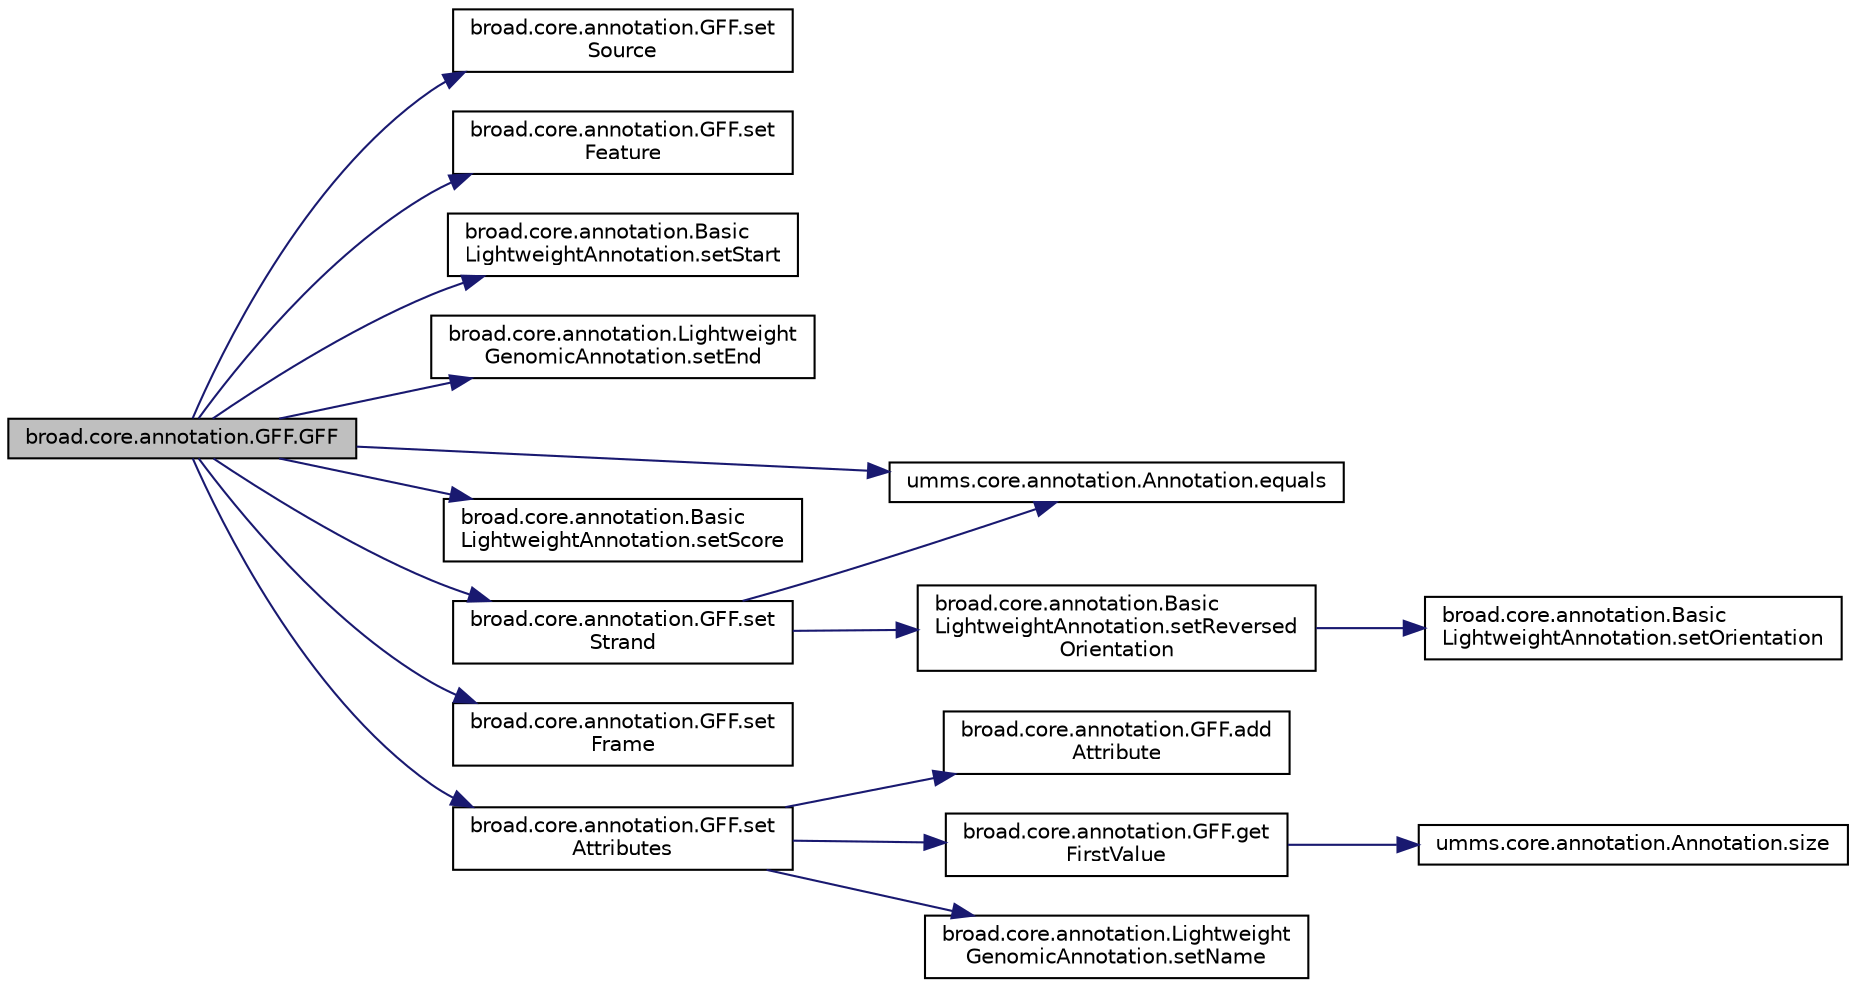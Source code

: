 digraph "broad.core.annotation.GFF.GFF"
{
  edge [fontname="Helvetica",fontsize="10",labelfontname="Helvetica",labelfontsize="10"];
  node [fontname="Helvetica",fontsize="10",shape=record];
  rankdir="LR";
  Node1 [label="broad.core.annotation.GFF.GFF",height=0.2,width=0.4,color="black", fillcolor="grey75", style="filled" fontcolor="black"];
  Node1 -> Node2 [color="midnightblue",fontsize="10",style="solid",fontname="Helvetica"];
  Node2 [label="broad.core.annotation.GFF.set\lSource",height=0.2,width=0.4,color="black", fillcolor="white", style="filled",URL="$classbroad_1_1core_1_1annotation_1_1_g_f_f.html#add3d2dedb1d2dd60bc151c7a8ae3dd99"];
  Node1 -> Node3 [color="midnightblue",fontsize="10",style="solid",fontname="Helvetica"];
  Node3 [label="broad.core.annotation.GFF.set\lFeature",height=0.2,width=0.4,color="black", fillcolor="white", style="filled",URL="$classbroad_1_1core_1_1annotation_1_1_g_f_f.html#af47cdf69076679c5c3ef472a2f233f7f"];
  Node1 -> Node4 [color="midnightblue",fontsize="10",style="solid",fontname="Helvetica"];
  Node4 [label="broad.core.annotation.Basic\lLightweightAnnotation.setStart",height=0.2,width=0.4,color="black", fillcolor="white", style="filled",URL="$classbroad_1_1core_1_1annotation_1_1_basic_lightweight_annotation.html#a3f55da6f6c2d257caac12fd7c8ca3770"];
  Node1 -> Node5 [color="midnightblue",fontsize="10",style="solid",fontname="Helvetica"];
  Node5 [label="broad.core.annotation.Lightweight\lGenomicAnnotation.setEnd",height=0.2,width=0.4,color="black", fillcolor="white", style="filled",URL="$interfacebroad_1_1core_1_1annotation_1_1_lightweight_genomic_annotation.html#afa510429319c0efc147c5da446cab166"];
  Node1 -> Node6 [color="midnightblue",fontsize="10",style="solid",fontname="Helvetica"];
  Node6 [label="umms.core.annotation.Annotation.equals",height=0.2,width=0.4,color="black", fillcolor="white", style="filled",URL="$interfaceumms_1_1core_1_1annotation_1_1_annotation.html#a0515e1f20b4e9e913b4f7f329a6c11ad"];
  Node1 -> Node7 [color="midnightblue",fontsize="10",style="solid",fontname="Helvetica"];
  Node7 [label="broad.core.annotation.Basic\lLightweightAnnotation.setScore",height=0.2,width=0.4,color="black", fillcolor="white", style="filled",URL="$classbroad_1_1core_1_1annotation_1_1_basic_lightweight_annotation.html#aeb06d309e53ec158338164b8945b9949"];
  Node1 -> Node8 [color="midnightblue",fontsize="10",style="solid",fontname="Helvetica"];
  Node8 [label="broad.core.annotation.GFF.set\lStrand",height=0.2,width=0.4,color="black", fillcolor="white", style="filled",URL="$classbroad_1_1core_1_1annotation_1_1_g_f_f.html#a0b8578bb9313ad95e4affd612318bc15"];
  Node8 -> Node9 [color="midnightblue",fontsize="10",style="solid",fontname="Helvetica"];
  Node9 [label="broad.core.annotation.Basic\lLightweightAnnotation.setReversed\lOrientation",height=0.2,width=0.4,color="black", fillcolor="white", style="filled",URL="$classbroad_1_1core_1_1annotation_1_1_basic_lightweight_annotation.html#a3db34c03b25ad0e5b0a7165e9c00b936"];
  Node9 -> Node10 [color="midnightblue",fontsize="10",style="solid",fontname="Helvetica"];
  Node10 [label="broad.core.annotation.Basic\lLightweightAnnotation.setOrientation",height=0.2,width=0.4,color="black", fillcolor="white", style="filled",URL="$classbroad_1_1core_1_1annotation_1_1_basic_lightweight_annotation.html#a4fc2bd00d303328100e8bd20d2c6dd49"];
  Node8 -> Node6 [color="midnightblue",fontsize="10",style="solid",fontname="Helvetica"];
  Node1 -> Node11 [color="midnightblue",fontsize="10",style="solid",fontname="Helvetica"];
  Node11 [label="broad.core.annotation.GFF.set\lFrame",height=0.2,width=0.4,color="black", fillcolor="white", style="filled",URL="$classbroad_1_1core_1_1annotation_1_1_g_f_f.html#a8ce81e663aa0881438758e50d4bdfc79"];
  Node1 -> Node12 [color="midnightblue",fontsize="10",style="solid",fontname="Helvetica"];
  Node12 [label="broad.core.annotation.GFF.set\lAttributes",height=0.2,width=0.4,color="black", fillcolor="white", style="filled",URL="$classbroad_1_1core_1_1annotation_1_1_g_f_f.html#a896fe7c925e9513bd06cde675fdfa617"];
  Node12 -> Node13 [color="midnightblue",fontsize="10",style="solid",fontname="Helvetica"];
  Node13 [label="broad.core.annotation.GFF.add\lAttribute",height=0.2,width=0.4,color="black", fillcolor="white", style="filled",URL="$classbroad_1_1core_1_1annotation_1_1_g_f_f.html#a5073512ebf4bc0d66b492dcd5c331307"];
  Node12 -> Node14 [color="midnightblue",fontsize="10",style="solid",fontname="Helvetica"];
  Node14 [label="broad.core.annotation.GFF.get\lFirstValue",height=0.2,width=0.4,color="black", fillcolor="white", style="filled",URL="$classbroad_1_1core_1_1annotation_1_1_g_f_f.html#a4bbeab1dc47ec4c302cfc3aca1fe9c53"];
  Node14 -> Node15 [color="midnightblue",fontsize="10",style="solid",fontname="Helvetica"];
  Node15 [label="umms.core.annotation.Annotation.size",height=0.2,width=0.4,color="black", fillcolor="white", style="filled",URL="$interfaceumms_1_1core_1_1annotation_1_1_annotation.html#ab59b20bf3914e24babf0df6907bfb557"];
  Node12 -> Node16 [color="midnightblue",fontsize="10",style="solid",fontname="Helvetica"];
  Node16 [label="broad.core.annotation.Lightweight\lGenomicAnnotation.setName",height=0.2,width=0.4,color="black", fillcolor="white", style="filled",URL="$interfacebroad_1_1core_1_1annotation_1_1_lightweight_genomic_annotation.html#a28cc1992e605bbd4b743e8cf6562fe01"];
}
